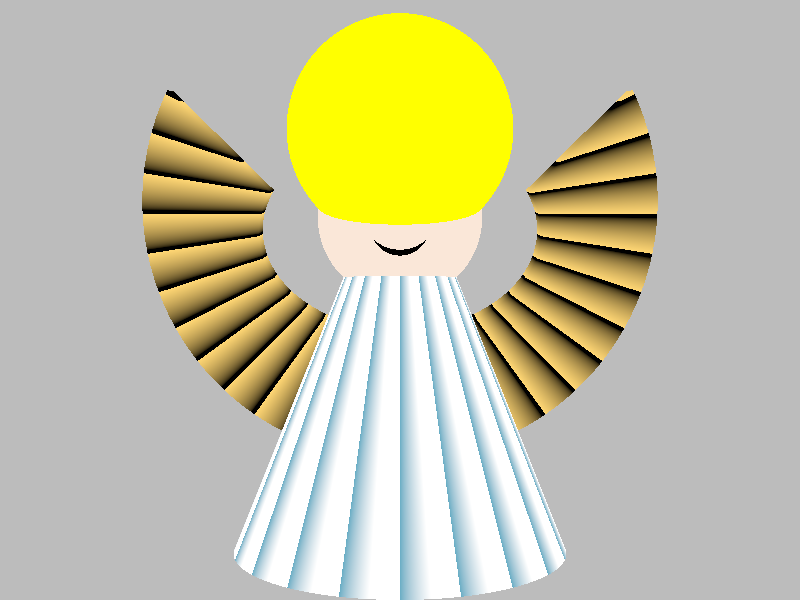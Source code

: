 // Persistence of Vision Ray Tracer Scene Description File
// File: ?.pov
// Vers: 3.1
// Desc: Basic Scene Example
// Date: mm/dd/yy
// Auth: ?[esp]
//

#version 3.1

#include "colors.inc"
#include "metals.inc"

global_settings
{
  assumed_gamma 1.0
}

// ----------------------------------------
camera
{
  location  <0.0, 0, -3.3>
  direction 1.5*z
  right     4/3*x
  look_at   <0.0, 0,  0.0>
}

sky_sphere
{
  pigment
  {
    Gray50
  }
}

light_source
{
  <-10, 10, -10>
  color White
}

union
{
// Le corps
cone
    {
    <0,0,0>, 0.2
    <0, -1, 0>, 0.6
    pigment
        {
        radial
        frequency 20
        colour_map
                {
                [0.5 White]
                [1 SteelBlue]
                }        
        }
    }
    
// La tete
sphere
        {
        <0, 0.2, 0>, 0.3
        pigment { Flesh }
        }

// Les yeux
sphere
        {
        <0.12, 0.3, -0.3>, 0.025 pigment { Black }
        } 
sphere
        {
        <-0.12, 0.3, -0.3>, 0.025 pigment { Black }
        }
        
cylinder
        {
        <0, 0.15, -0.27>, <0, 0.15, 0.1> 0.1 pigment { Black }
        }                
        
// L'aureole
/*cylinder
        {
        <0, 0.5, 0.2>, <0, 0.55, 0.25>, 0.4
        texture { T_Gold_2A }
        }
*/

torus { 0.3, 0.05 
        rotate x*70
        translate <0, 0.5, 0.2>
        texture { T_Gold_2A }
        }
                
light_source
        {
        <0, 0.5, -0.1>
        color White
        fade_power 1
        fade_distance 2
        looks_like
                {
                sphere {0 0.4 pigment { Yellow transmit 0.9 }}
                }
        }        
                
        
// Les ailes        
difference
        {
        cylinder    { <0, 0, 0.2>, <0, 0, 0.3>, 1 }
        
        union
                {
                box { <-1, -1, 0.19>, <1,1,0.33> rotate z*45 translate y}
                cylinder { <0, -0.1, 0.19>, <0, -0.1, 2.1>, 0.5 scale <1.1, 0.8, 1> }
                }
                                         
        texture {
                radial
                frequency 40
                texture_map
                        {
                        [0 T_Gold_1A]
                        [0.9 pigment { Black }]
                        }
                        
                rotate x*90         
                }

        rotate x*-10        
        translate y*0.2
        }

        translate y*0.1        
        
        rotate y*360*clock
}        